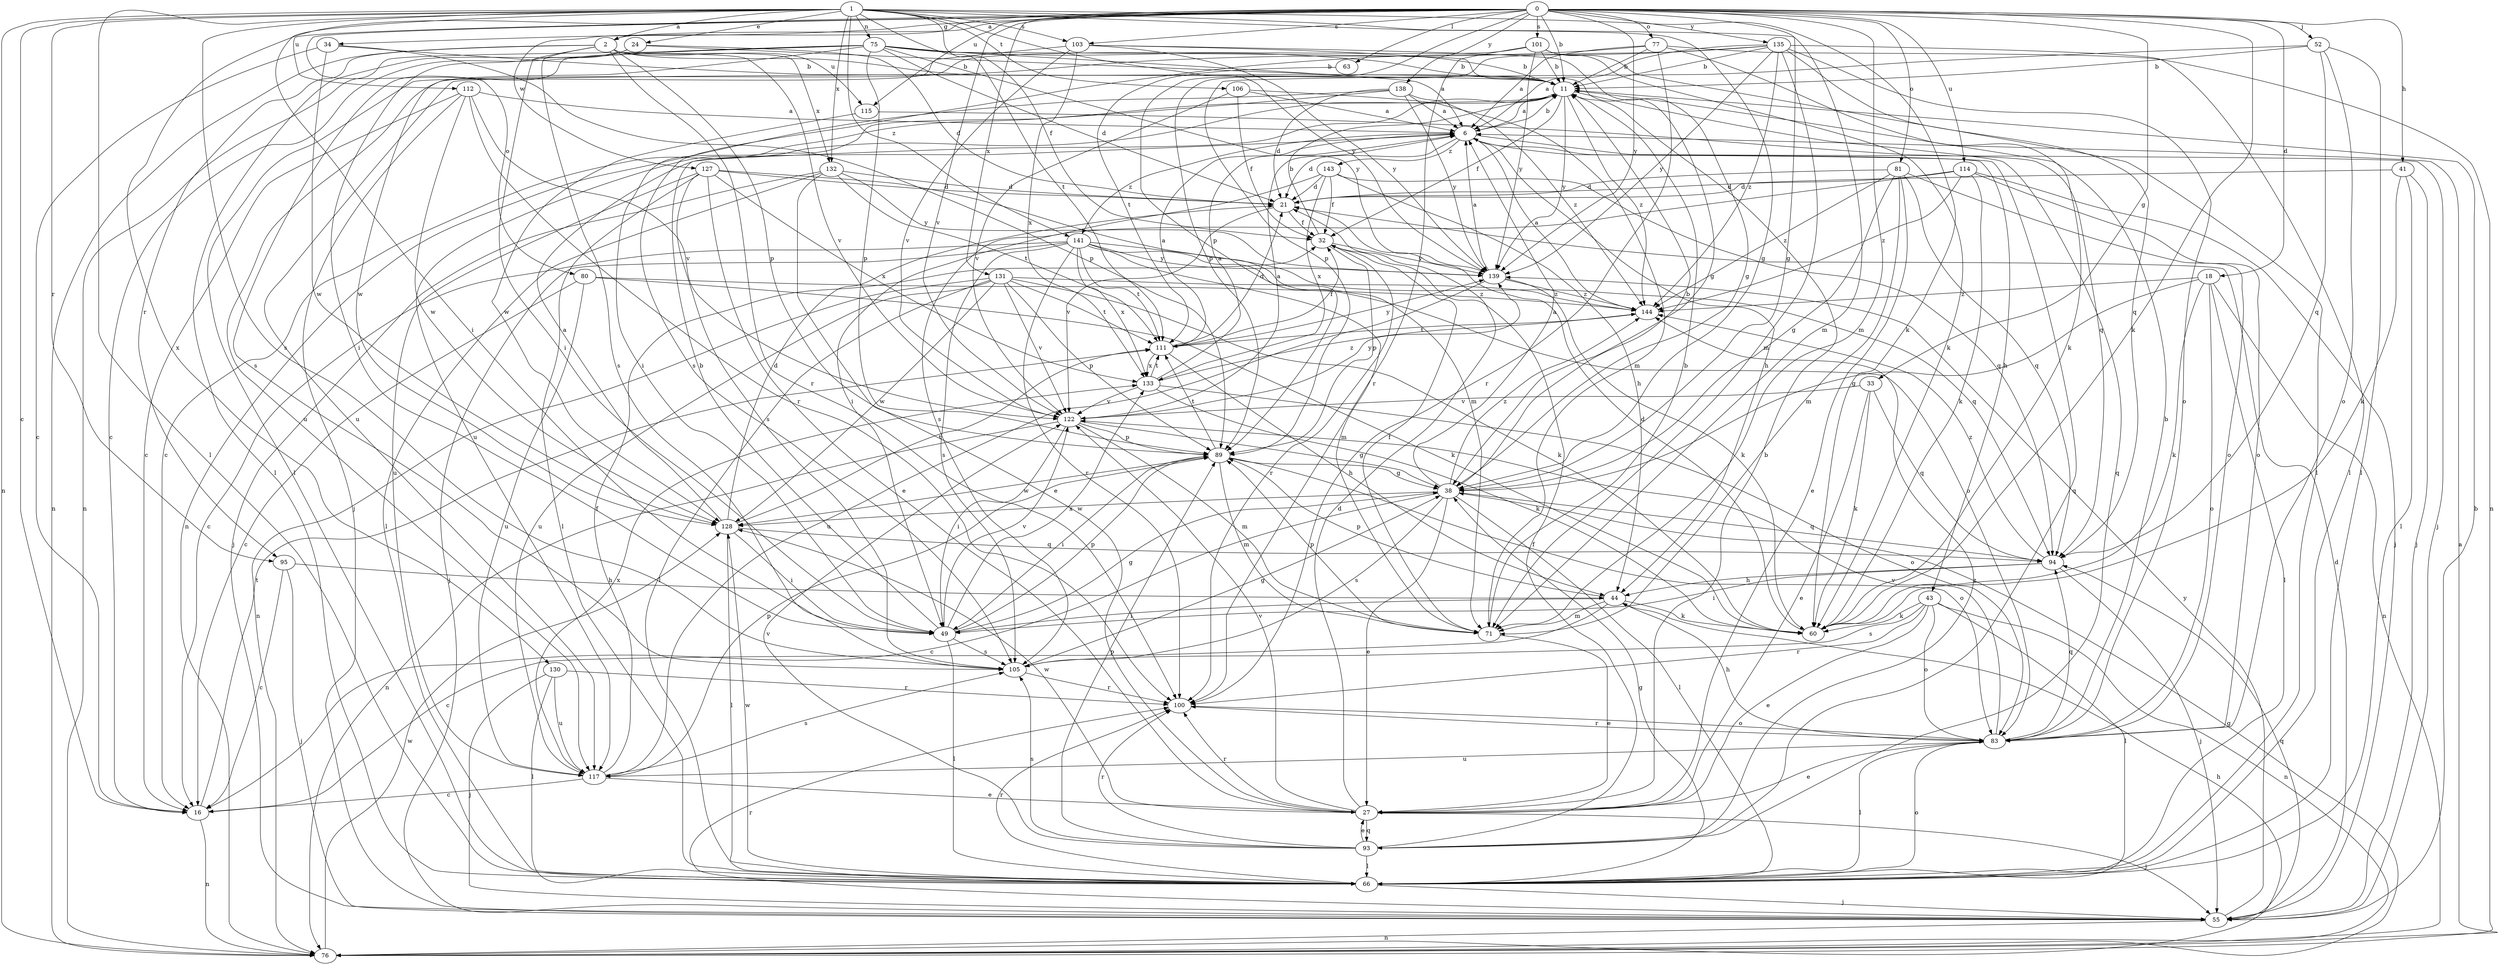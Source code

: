 strict digraph  {
0;
1;
2;
6;
11;
16;
18;
21;
24;
27;
32;
33;
34;
38;
41;
43;
44;
49;
52;
55;
60;
63;
66;
71;
75;
76;
77;
80;
81;
83;
89;
93;
94;
95;
100;
101;
103;
105;
106;
111;
112;
114;
115;
117;
122;
127;
128;
130;
131;
132;
133;
135;
138;
139;
141;
143;
144;
0 -> 2  [label=a];
0 -> 11  [label=b];
0 -> 18  [label=d];
0 -> 33  [label=g];
0 -> 34  [label=g];
0 -> 38  [label=g];
0 -> 41  [label=h];
0 -> 52  [label=j];
0 -> 60  [label=k];
0 -> 63  [label=l];
0 -> 71  [label=m];
0 -> 77  [label=o];
0 -> 80  [label=o];
0 -> 81  [label=o];
0 -> 89  [label=p];
0 -> 101  [label=s];
0 -> 103  [label=s];
0 -> 112  [label=u];
0 -> 114  [label=u];
0 -> 115  [label=u];
0 -> 122  [label=v];
0 -> 127  [label=w];
0 -> 130  [label=x];
0 -> 131  [label=x];
0 -> 135  [label=y];
0 -> 138  [label=y];
0 -> 139  [label=y];
1 -> 2  [label=a];
1 -> 16  [label=c];
1 -> 24  [label=e];
1 -> 32  [label=f];
1 -> 38  [label=g];
1 -> 49  [label=i];
1 -> 60  [label=k];
1 -> 66  [label=l];
1 -> 71  [label=m];
1 -> 75  [label=n];
1 -> 76  [label=n];
1 -> 95  [label=r];
1 -> 103  [label=s];
1 -> 105  [label=s];
1 -> 106  [label=t];
1 -> 111  [label=t];
1 -> 132  [label=x];
1 -> 139  [label=y];
1 -> 141  [label=z];
2 -> 11  [label=b];
2 -> 49  [label=i];
2 -> 76  [label=n];
2 -> 89  [label=p];
2 -> 95  [label=r];
2 -> 100  [label=r];
2 -> 105  [label=s];
2 -> 115  [label=u];
2 -> 122  [label=v];
2 -> 132  [label=x];
6 -> 11  [label=b];
6 -> 21  [label=d];
6 -> 43  [label=h];
6 -> 44  [label=h];
6 -> 55  [label=j];
6 -> 93  [label=q];
6 -> 141  [label=z];
6 -> 143  [label=z];
11 -> 6  [label=a];
11 -> 16  [label=c];
11 -> 32  [label=f];
11 -> 93  [label=q];
11 -> 117  [label=u];
11 -> 139  [label=y];
11 -> 144  [label=z];
16 -> 76  [label=n];
16 -> 111  [label=t];
18 -> 38  [label=g];
18 -> 60  [label=k];
18 -> 66  [label=l];
18 -> 76  [label=n];
18 -> 83  [label=o];
18 -> 144  [label=z];
21 -> 32  [label=f];
21 -> 122  [label=v];
24 -> 11  [label=b];
24 -> 21  [label=d];
24 -> 49  [label=i];
24 -> 66  [label=l];
27 -> 11  [label=b];
27 -> 21  [label=d];
27 -> 55  [label=j];
27 -> 93  [label=q];
27 -> 100  [label=r];
27 -> 122  [label=v];
27 -> 128  [label=w];
32 -> 11  [label=b];
32 -> 89  [label=p];
32 -> 100  [label=r];
32 -> 139  [label=y];
33 -> 27  [label=e];
33 -> 60  [label=k];
33 -> 94  [label=q];
33 -> 122  [label=v];
34 -> 11  [label=b];
34 -> 16  [label=c];
34 -> 89  [label=p];
34 -> 128  [label=w];
38 -> 6  [label=a];
38 -> 11  [label=b];
38 -> 16  [label=c];
38 -> 27  [label=e];
38 -> 66  [label=l];
38 -> 94  [label=q];
38 -> 105  [label=s];
38 -> 128  [label=w];
38 -> 144  [label=z];
41 -> 21  [label=d];
41 -> 55  [label=j];
41 -> 60  [label=k];
41 -> 66  [label=l];
43 -> 27  [label=e];
43 -> 60  [label=k];
43 -> 66  [label=l];
43 -> 76  [label=n];
43 -> 83  [label=o];
43 -> 100  [label=r];
43 -> 105  [label=s];
44 -> 16  [label=c];
44 -> 49  [label=i];
44 -> 60  [label=k];
44 -> 71  [label=m];
44 -> 89  [label=p];
49 -> 11  [label=b];
49 -> 38  [label=g];
49 -> 66  [label=l];
49 -> 89  [label=p];
49 -> 105  [label=s];
49 -> 122  [label=v];
49 -> 133  [label=x];
52 -> 11  [label=b];
52 -> 66  [label=l];
52 -> 83  [label=o];
52 -> 89  [label=p];
52 -> 94  [label=q];
55 -> 11  [label=b];
55 -> 21  [label=d];
55 -> 76  [label=n];
55 -> 94  [label=q];
55 -> 100  [label=r];
55 -> 139  [label=y];
60 -> 21  [label=d];
63 -> 111  [label=t];
66 -> 38  [label=g];
66 -> 55  [label=j];
66 -> 83  [label=o];
66 -> 100  [label=r];
66 -> 128  [label=w];
71 -> 11  [label=b];
71 -> 27  [label=e];
71 -> 32  [label=f];
71 -> 89  [label=p];
75 -> 6  [label=a];
75 -> 11  [label=b];
75 -> 16  [label=c];
75 -> 21  [label=d];
75 -> 38  [label=g];
75 -> 76  [label=n];
75 -> 89  [label=p];
75 -> 105  [label=s];
75 -> 128  [label=w];
75 -> 139  [label=y];
76 -> 6  [label=a];
76 -> 38  [label=g];
76 -> 44  [label=h];
76 -> 128  [label=w];
77 -> 6  [label=a];
77 -> 11  [label=b];
77 -> 60  [label=k];
77 -> 76  [label=n];
77 -> 100  [label=r];
77 -> 117  [label=u];
80 -> 16  [label=c];
80 -> 60  [label=k];
80 -> 117  [label=u];
80 -> 144  [label=z];
81 -> 21  [label=d];
81 -> 27  [label=e];
81 -> 38  [label=g];
81 -> 71  [label=m];
81 -> 83  [label=o];
81 -> 94  [label=q];
81 -> 144  [label=z];
83 -> 11  [label=b];
83 -> 27  [label=e];
83 -> 44  [label=h];
83 -> 66  [label=l];
83 -> 94  [label=q];
83 -> 100  [label=r];
83 -> 117  [label=u];
83 -> 122  [label=v];
89 -> 38  [label=g];
89 -> 49  [label=i];
89 -> 71  [label=m];
89 -> 83  [label=o];
89 -> 111  [label=t];
89 -> 128  [label=w];
93 -> 27  [label=e];
93 -> 32  [label=f];
93 -> 66  [label=l];
93 -> 89  [label=p];
93 -> 100  [label=r];
93 -> 105  [label=s];
93 -> 122  [label=v];
93 -> 144  [label=z];
94 -> 44  [label=h];
94 -> 49  [label=i];
94 -> 55  [label=j];
94 -> 144  [label=z];
95 -> 16  [label=c];
95 -> 44  [label=h];
95 -> 55  [label=j];
100 -> 83  [label=o];
101 -> 11  [label=b];
101 -> 60  [label=k];
101 -> 66  [label=l];
101 -> 100  [label=r];
101 -> 117  [label=u];
101 -> 139  [label=y];
103 -> 11  [label=b];
103 -> 38  [label=g];
103 -> 66  [label=l];
103 -> 122  [label=v];
103 -> 133  [label=x];
103 -> 139  [label=y];
105 -> 38  [label=g];
105 -> 100  [label=r];
106 -> 6  [label=a];
106 -> 32  [label=f];
106 -> 71  [label=m];
106 -> 122  [label=v];
111 -> 6  [label=a];
111 -> 21  [label=d];
111 -> 32  [label=f];
111 -> 44  [label=h];
111 -> 133  [label=x];
111 -> 139  [label=y];
112 -> 6  [label=a];
112 -> 16  [label=c];
112 -> 55  [label=j];
112 -> 100  [label=r];
112 -> 122  [label=v];
112 -> 128  [label=w];
114 -> 21  [label=d];
114 -> 49  [label=i];
114 -> 55  [label=j];
114 -> 60  [label=k];
114 -> 83  [label=o];
114 -> 144  [label=z];
115 -> 94  [label=q];
115 -> 128  [label=w];
117 -> 16  [label=c];
117 -> 27  [label=e];
117 -> 32  [label=f];
117 -> 89  [label=p];
117 -> 105  [label=s];
117 -> 133  [label=x];
122 -> 6  [label=a];
122 -> 38  [label=g];
122 -> 49  [label=i];
122 -> 71  [label=m];
122 -> 76  [label=n];
122 -> 89  [label=p];
122 -> 139  [label=y];
127 -> 21  [label=d];
127 -> 27  [label=e];
127 -> 66  [label=l];
127 -> 71  [label=m];
127 -> 105  [label=s];
127 -> 117  [label=u];
127 -> 133  [label=x];
128 -> 6  [label=a];
128 -> 21  [label=d];
128 -> 49  [label=i];
128 -> 66  [label=l];
128 -> 94  [label=q];
128 -> 111  [label=t];
130 -> 55  [label=j];
130 -> 66  [label=l];
130 -> 100  [label=r];
130 -> 117  [label=u];
131 -> 60  [label=k];
131 -> 66  [label=l];
131 -> 76  [label=n];
131 -> 89  [label=p];
131 -> 111  [label=t];
131 -> 117  [label=u];
131 -> 122  [label=v];
131 -> 128  [label=w];
131 -> 144  [label=z];
132 -> 21  [label=d];
132 -> 27  [label=e];
132 -> 55  [label=j];
132 -> 66  [label=l];
132 -> 111  [label=t];
132 -> 139  [label=y];
133 -> 6  [label=a];
133 -> 60  [label=k];
133 -> 83  [label=o];
133 -> 111  [label=t];
133 -> 122  [label=v];
133 -> 144  [label=z];
135 -> 6  [label=a];
135 -> 11  [label=b];
135 -> 66  [label=l];
135 -> 71  [label=m];
135 -> 83  [label=o];
135 -> 89  [label=p];
135 -> 94  [label=q];
135 -> 105  [label=s];
135 -> 139  [label=y];
135 -> 144  [label=z];
138 -> 6  [label=a];
138 -> 21  [label=d];
138 -> 49  [label=i];
138 -> 76  [label=n];
138 -> 139  [label=y];
138 -> 144  [label=z];
139 -> 6  [label=a];
139 -> 60  [label=k];
139 -> 117  [label=u];
139 -> 144  [label=z];
141 -> 16  [label=c];
141 -> 55  [label=j];
141 -> 71  [label=m];
141 -> 83  [label=o];
141 -> 94  [label=q];
141 -> 100  [label=r];
141 -> 105  [label=s];
141 -> 111  [label=t];
141 -> 133  [label=x];
141 -> 139  [label=y];
143 -> 21  [label=d];
143 -> 32  [label=f];
143 -> 44  [label=h];
143 -> 94  [label=q];
143 -> 105  [label=s];
143 -> 133  [label=x];
144 -> 6  [label=a];
144 -> 111  [label=t];
}
